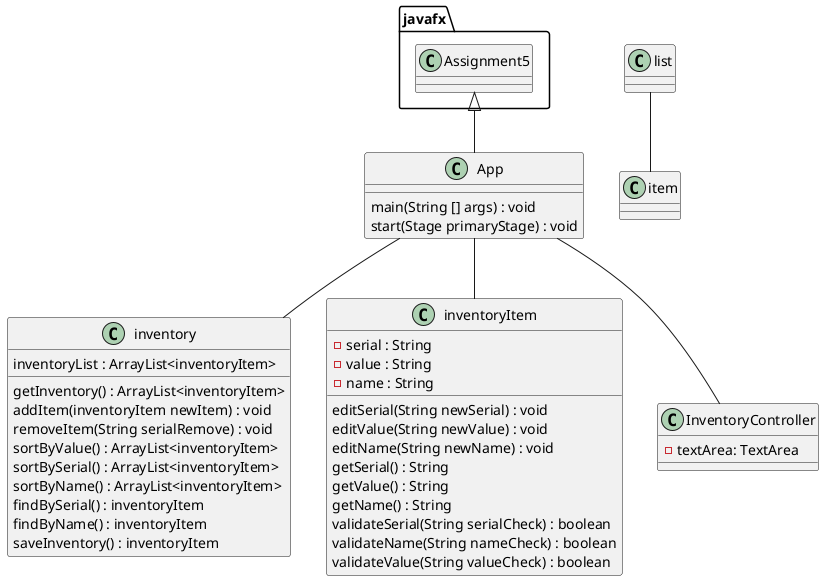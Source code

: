 @startuml
'https://plantuml.com/class-diagram

class App
class inventory
class inventoryItem
class InventoryController

javafx.Assignment5 <|-- App

App -- inventory
App -- inventoryItem
App -- InventoryController

list -- item

class App {
main(String [] args) : void
start(Stage primaryStage) : void
}


class inventory {
inventoryList : ArrayList<inventoryItem>

getInventory() : ArrayList<inventoryItem>
addItem(inventoryItem newItem) : void
removeItem(String serialRemove) : void
sortByValue() : ArrayList<inventoryItem>
sortBySerial() : ArrayList<inventoryItem>
sortByName() : ArrayList<inventoryItem>
findBySerial() : inventoryItem
findByName() : inventoryItem
saveInventory() : inventoryItem
}

class inventoryItem {
- serial : String
- value : String
- name : String

editSerial(String newSerial) : void
editValue(String newValue) : void
editName(String newName) : void
getSerial() : String
getValue() : String
getName() : String
validateSerial(String serialCheck) : boolean
validateName(String nameCheck) : boolean
validateValue(String valueCheck) : boolean
}

class InventoryController {
- textArea: TextArea

}

@enduml